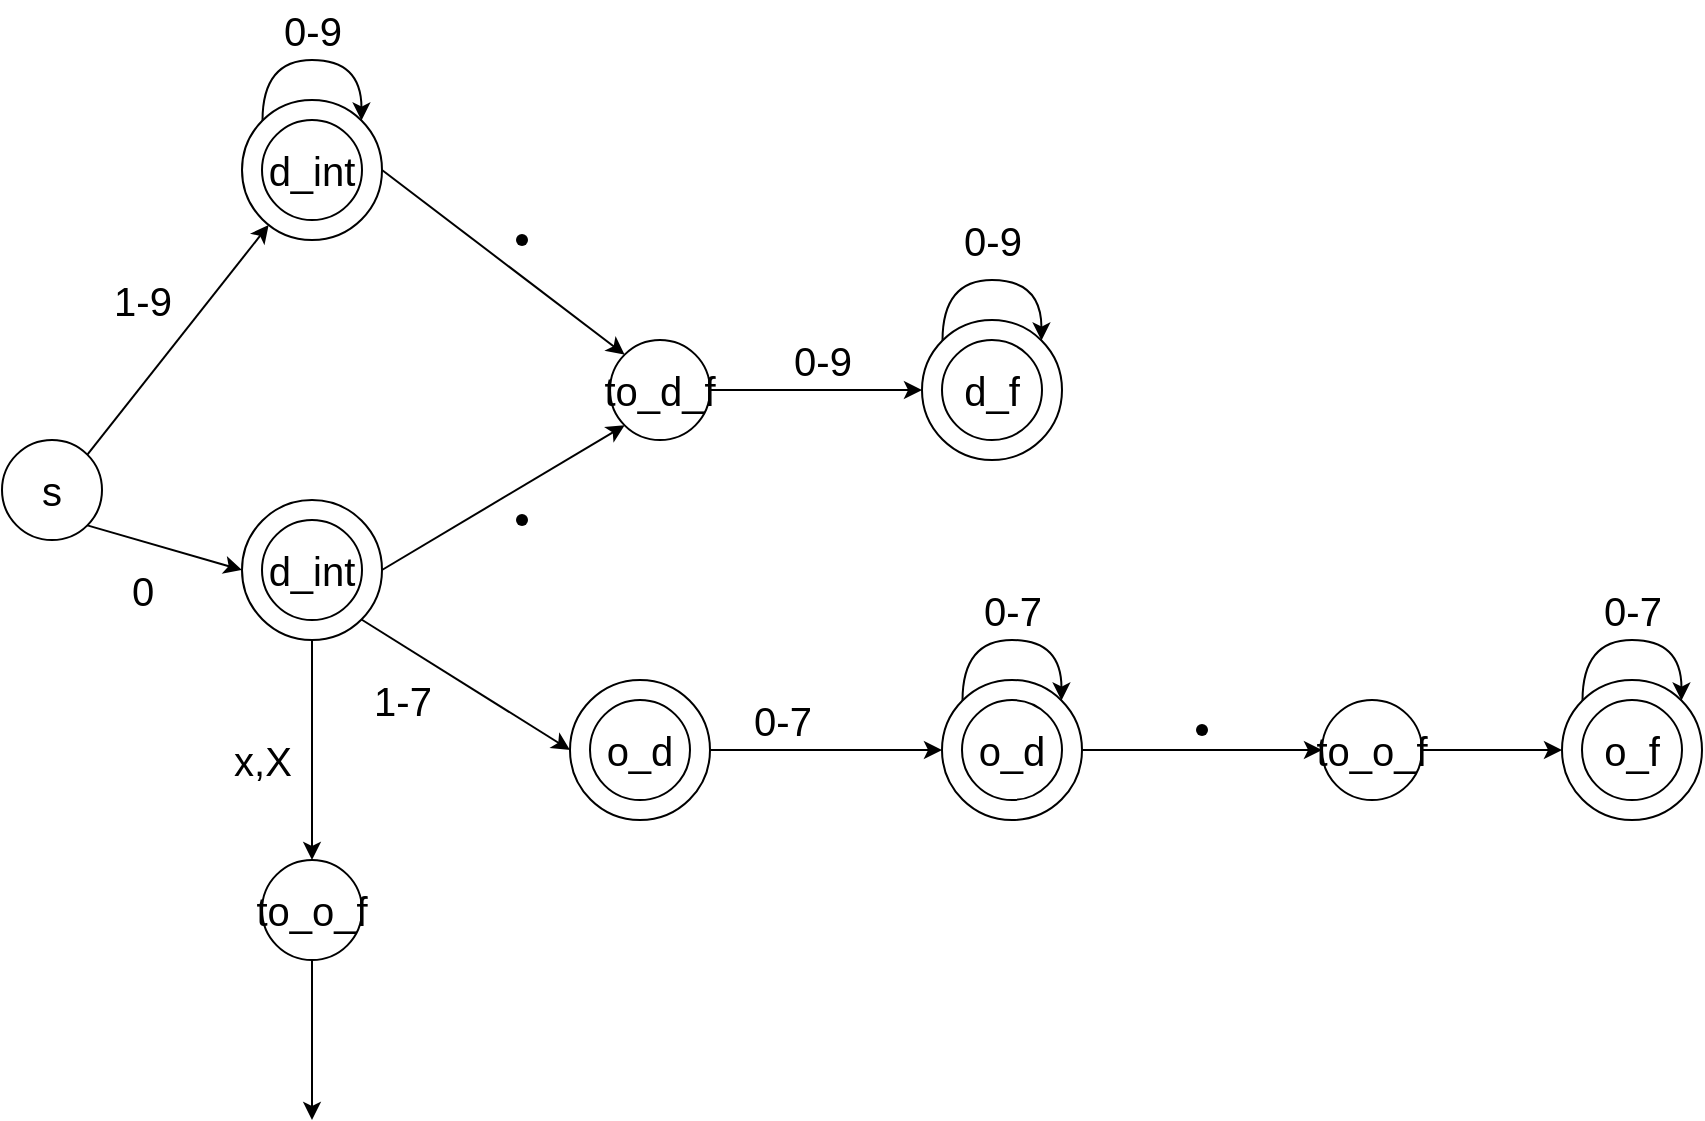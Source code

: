 <mxfile version="15.5.0" type="github">
  <diagram id="R9RIfxV9AmvsHmRMhJoc" name="Page-1">
    <mxGraphModel dx="1102" dy="614" grid="1" gridSize="10" guides="1" tooltips="1" connect="1" arrows="1" fold="1" page="1" pageScale="1" pageWidth="827" pageHeight="1169" math="0" shadow="0">
      <root>
        <mxCell id="0" />
        <mxCell id="1" parent="0" />
        <mxCell id="wgBA696czx0_unM-798S-16" style="edgeStyle=none;rounded=0;orthogonalLoop=1;jettySize=auto;html=1;exitX=1;exitY=0.5;exitDx=0;exitDy=0;entryX=0;entryY=0;entryDx=0;entryDy=0;fontSize=20;" edge="1" parent="1" source="wgBA696czx0_unM-798S-6" target="wgBA696czx0_unM-798S-3">
          <mxGeometry relative="1" as="geometry" />
        </mxCell>
        <mxCell id="wgBA696czx0_unM-798S-6" value="" style="ellipse;whiteSpace=wrap;html=1;aspect=fixed;fontSize=20;" vertex="1" parent="1">
          <mxGeometry x="180" y="110" width="70" height="70" as="geometry" />
        </mxCell>
        <mxCell id="wgBA696czx0_unM-798S-7" style="edgeStyle=none;rounded=0;orthogonalLoop=1;jettySize=auto;html=1;exitX=1;exitY=0;exitDx=0;exitDy=0;fontSize=20;" edge="1" parent="1" source="wgBA696czx0_unM-798S-1" target="wgBA696czx0_unM-798S-6">
          <mxGeometry relative="1" as="geometry" />
        </mxCell>
        <mxCell id="wgBA696czx0_unM-798S-14" style="rounded=0;orthogonalLoop=1;jettySize=auto;html=1;exitX=1;exitY=1;exitDx=0;exitDy=0;entryX=0;entryY=0.5;entryDx=0;entryDy=0;fontSize=20;" edge="1" parent="1" source="wgBA696czx0_unM-798S-1" target="wgBA696czx0_unM-798S-8">
          <mxGeometry relative="1" as="geometry" />
        </mxCell>
        <mxCell id="wgBA696czx0_unM-798S-1" value="s" style="ellipse;whiteSpace=wrap;html=1;aspect=fixed;fontSize=20;" vertex="1" parent="1">
          <mxGeometry x="60" y="280" width="50" height="50" as="geometry" />
        </mxCell>
        <mxCell id="wgBA696czx0_unM-798S-2" value="d_int" style="ellipse;whiteSpace=wrap;html=1;aspect=fixed;fontSize=20;" vertex="1" parent="1">
          <mxGeometry x="190" y="120" width="50" height="50" as="geometry" />
        </mxCell>
        <mxCell id="wgBA696czx0_unM-798S-20" style="edgeStyle=none;rounded=0;orthogonalLoop=1;jettySize=auto;html=1;exitX=1;exitY=0.5;exitDx=0;exitDy=0;fontSize=20;" edge="1" parent="1" source="wgBA696czx0_unM-798S-3">
          <mxGeometry relative="1" as="geometry">
            <mxPoint x="520" y="255" as="targetPoint" />
          </mxGeometry>
        </mxCell>
        <mxCell id="wgBA696czx0_unM-798S-3" value="to_d_f" style="ellipse;whiteSpace=wrap;html=1;aspect=fixed;fontSize=20;" vertex="1" parent="1">
          <mxGeometry x="364" y="230" width="50" height="50" as="geometry" />
        </mxCell>
        <mxCell id="wgBA696czx0_unM-798S-5" value="1-9" style="text;html=1;align=center;verticalAlign=middle;resizable=0;points=[];autosize=1;strokeColor=none;fillColor=none;fontSize=20;" vertex="1" parent="1">
          <mxGeometry x="110" y="195" width="40" height="30" as="geometry" />
        </mxCell>
        <mxCell id="wgBA696czx0_unM-798S-17" style="edgeStyle=none;rounded=0;orthogonalLoop=1;jettySize=auto;html=1;exitX=1;exitY=0.5;exitDx=0;exitDy=0;entryX=0;entryY=1;entryDx=0;entryDy=0;fontSize=20;" edge="1" parent="1" source="wgBA696czx0_unM-798S-8" target="wgBA696czx0_unM-798S-3">
          <mxGeometry relative="1" as="geometry" />
        </mxCell>
        <mxCell id="wgBA696czx0_unM-798S-30" style="rounded=0;orthogonalLoop=1;jettySize=auto;html=1;exitX=1;exitY=1;exitDx=0;exitDy=0;entryX=0;entryY=0.5;entryDx=0;entryDy=0;fontSize=20;" edge="1" parent="1" source="wgBA696czx0_unM-798S-8" target="wgBA696czx0_unM-798S-28">
          <mxGeometry relative="1" as="geometry" />
        </mxCell>
        <mxCell id="wgBA696czx0_unM-798S-49" style="edgeStyle=orthogonalEdgeStyle;curved=1;rounded=0;orthogonalLoop=1;jettySize=auto;html=1;exitX=0.5;exitY=1;exitDx=0;exitDy=0;fontSize=20;" edge="1" parent="1" source="wgBA696czx0_unM-798S-8">
          <mxGeometry relative="1" as="geometry">
            <mxPoint x="215" y="490" as="targetPoint" />
          </mxGeometry>
        </mxCell>
        <mxCell id="wgBA696czx0_unM-798S-8" value="" style="ellipse;whiteSpace=wrap;html=1;aspect=fixed;fontSize=20;" vertex="1" parent="1">
          <mxGeometry x="180" y="310" width="70" height="70" as="geometry" />
        </mxCell>
        <mxCell id="wgBA696czx0_unM-798S-9" value="d_int" style="ellipse;whiteSpace=wrap;html=1;aspect=fixed;fontSize=20;" vertex="1" parent="1">
          <mxGeometry x="190" y="320" width="50" height="50" as="geometry" />
        </mxCell>
        <mxCell id="wgBA696czx0_unM-798S-12" style="edgeStyle=orthogonalEdgeStyle;curved=1;rounded=0;orthogonalLoop=1;jettySize=auto;html=1;exitX=0;exitY=0;exitDx=0;exitDy=0;entryX=1;entryY=0;entryDx=0;entryDy=0;fontSize=20;" edge="1" parent="1" source="wgBA696czx0_unM-798S-6" target="wgBA696czx0_unM-798S-6">
          <mxGeometry relative="1" as="geometry">
            <Array as="points">
              <mxPoint x="190" y="90" />
              <mxPoint x="240" y="90" />
            </Array>
          </mxGeometry>
        </mxCell>
        <mxCell id="wgBA696czx0_unM-798S-13" value="0-9" style="text;html=1;align=center;verticalAlign=middle;resizable=0;points=[];autosize=1;strokeColor=none;fillColor=none;fontSize=20;" vertex="1" parent="1">
          <mxGeometry x="195" y="60" width="40" height="30" as="geometry" />
        </mxCell>
        <mxCell id="wgBA696czx0_unM-798S-15" value="0" style="text;html=1;align=center;verticalAlign=middle;resizable=0;points=[];autosize=1;strokeColor=none;fillColor=none;fontSize=20;" vertex="1" parent="1">
          <mxGeometry x="115" y="340" width="30" height="30" as="geometry" />
        </mxCell>
        <mxCell id="wgBA696czx0_unM-798S-18" value="" style="shape=waypoint;sketch=0;size=6;pointerEvents=1;points=[];fillColor=none;resizable=0;rotatable=0;perimeter=centerPerimeter;snapToPoint=1;fontSize=20;" vertex="1" parent="1">
          <mxGeometry x="300" y="160" width="40" height="40" as="geometry" />
        </mxCell>
        <mxCell id="wgBA696czx0_unM-798S-19" value="" style="shape=waypoint;sketch=0;size=6;pointerEvents=1;points=[];fillColor=none;resizable=0;rotatable=0;perimeter=centerPerimeter;snapToPoint=1;fontSize=20;" vertex="1" parent="1">
          <mxGeometry x="300" y="300" width="40" height="40" as="geometry" />
        </mxCell>
        <mxCell id="wgBA696czx0_unM-798S-21" value="" style="ellipse;whiteSpace=wrap;html=1;aspect=fixed;fontSize=20;" vertex="1" parent="1">
          <mxGeometry x="520" y="220" width="70" height="70" as="geometry" />
        </mxCell>
        <mxCell id="wgBA696czx0_unM-798S-22" value="d_f" style="ellipse;whiteSpace=wrap;html=1;aspect=fixed;fontSize=20;" vertex="1" parent="1">
          <mxGeometry x="530" y="230" width="50" height="50" as="geometry" />
        </mxCell>
        <mxCell id="wgBA696czx0_unM-798S-23" value="0-9" style="text;html=1;align=center;verticalAlign=middle;resizable=0;points=[];autosize=1;strokeColor=none;fillColor=none;fontSize=20;" vertex="1" parent="1">
          <mxGeometry x="450" y="225" width="40" height="30" as="geometry" />
        </mxCell>
        <mxCell id="wgBA696czx0_unM-798S-25" style="edgeStyle=orthogonalEdgeStyle;curved=1;rounded=0;orthogonalLoop=1;jettySize=auto;html=1;exitX=0;exitY=0;exitDx=0;exitDy=0;entryX=1;entryY=0;entryDx=0;entryDy=0;fontSize=20;" edge="1" parent="1" source="wgBA696czx0_unM-798S-21" target="wgBA696czx0_unM-798S-21">
          <mxGeometry relative="1" as="geometry">
            <Array as="points">
              <mxPoint x="530" y="200" />
              <mxPoint x="580" y="200" />
            </Array>
          </mxGeometry>
        </mxCell>
        <mxCell id="wgBA696czx0_unM-798S-26" value="0-9" style="text;html=1;align=center;verticalAlign=middle;resizable=0;points=[];autosize=1;strokeColor=none;fillColor=none;fontSize=20;" vertex="1" parent="1">
          <mxGeometry x="535" y="165" width="40" height="30" as="geometry" />
        </mxCell>
        <mxCell id="wgBA696czx0_unM-798S-37" style="edgeStyle=orthogonalEdgeStyle;curved=1;rounded=0;orthogonalLoop=1;jettySize=auto;html=1;exitX=1;exitY=0.5;exitDx=0;exitDy=0;entryX=0;entryY=0.5;entryDx=0;entryDy=0;fontSize=20;" edge="1" parent="1" source="wgBA696czx0_unM-798S-28" target="wgBA696czx0_unM-798S-35">
          <mxGeometry relative="1" as="geometry" />
        </mxCell>
        <mxCell id="wgBA696czx0_unM-798S-28" value="" style="ellipse;whiteSpace=wrap;html=1;aspect=fixed;fontSize=20;" vertex="1" parent="1">
          <mxGeometry x="344" y="400" width="70" height="70" as="geometry" />
        </mxCell>
        <mxCell id="wgBA696czx0_unM-798S-29" value="o_d" style="ellipse;whiteSpace=wrap;html=1;aspect=fixed;fontSize=20;" vertex="1" parent="1">
          <mxGeometry x="354" y="410" width="50" height="50" as="geometry" />
        </mxCell>
        <mxCell id="wgBA696czx0_unM-798S-31" value="1-7" style="text;html=1;align=center;verticalAlign=middle;resizable=0;points=[];autosize=1;strokeColor=none;fillColor=none;fontSize=20;" vertex="1" parent="1">
          <mxGeometry x="240" y="395" width="40" height="30" as="geometry" />
        </mxCell>
        <mxCell id="wgBA696czx0_unM-798S-42" style="edgeStyle=orthogonalEdgeStyle;curved=1;rounded=0;orthogonalLoop=1;jettySize=auto;html=1;exitX=1;exitY=0.5;exitDx=0;exitDy=0;entryX=0;entryY=0.5;entryDx=0;entryDy=0;fontSize=20;" edge="1" parent="1" source="wgBA696czx0_unM-798S-35" target="wgBA696czx0_unM-798S-41">
          <mxGeometry relative="1" as="geometry" />
        </mxCell>
        <mxCell id="wgBA696czx0_unM-798S-35" value="" style="ellipse;whiteSpace=wrap;html=1;aspect=fixed;fontSize=20;" vertex="1" parent="1">
          <mxGeometry x="530" y="400" width="70" height="70" as="geometry" />
        </mxCell>
        <mxCell id="wgBA696czx0_unM-798S-36" value="o_d" style="ellipse;whiteSpace=wrap;html=1;aspect=fixed;fontSize=20;" vertex="1" parent="1">
          <mxGeometry x="540" y="410" width="50" height="50" as="geometry" />
        </mxCell>
        <mxCell id="wgBA696czx0_unM-798S-38" value="0-7" style="text;html=1;align=center;verticalAlign=middle;resizable=0;points=[];autosize=1;strokeColor=none;fillColor=none;fontSize=20;" vertex="1" parent="1">
          <mxGeometry x="430" y="405" width="40" height="30" as="geometry" />
        </mxCell>
        <mxCell id="wgBA696czx0_unM-798S-39" style="edgeStyle=orthogonalEdgeStyle;curved=1;rounded=0;orthogonalLoop=1;jettySize=auto;html=1;exitX=0;exitY=0;exitDx=0;exitDy=0;entryX=1;entryY=0;entryDx=0;entryDy=0;fontSize=20;" edge="1" parent="1" source="wgBA696czx0_unM-798S-35" target="wgBA696czx0_unM-798S-35">
          <mxGeometry relative="1" as="geometry">
            <Array as="points">
              <mxPoint x="540" y="380" />
              <mxPoint x="590" y="380" />
            </Array>
          </mxGeometry>
        </mxCell>
        <mxCell id="wgBA696czx0_unM-798S-40" value="0-7" style="text;html=1;align=center;verticalAlign=middle;resizable=0;points=[];autosize=1;strokeColor=none;fillColor=none;fontSize=20;" vertex="1" parent="1">
          <mxGeometry x="545" y="350" width="40" height="30" as="geometry" />
        </mxCell>
        <mxCell id="wgBA696czx0_unM-798S-44" style="edgeStyle=orthogonalEdgeStyle;curved=1;rounded=0;orthogonalLoop=1;jettySize=auto;html=1;exitX=1;exitY=0.5;exitDx=0;exitDy=0;fontSize=20;" edge="1" parent="1" source="wgBA696czx0_unM-798S-41">
          <mxGeometry relative="1" as="geometry">
            <mxPoint x="840" y="435" as="targetPoint" />
          </mxGeometry>
        </mxCell>
        <mxCell id="wgBA696czx0_unM-798S-41" value="to_o_f" style="ellipse;whiteSpace=wrap;html=1;aspect=fixed;fontSize=20;" vertex="1" parent="1">
          <mxGeometry x="720" y="410" width="50" height="50" as="geometry" />
        </mxCell>
        <mxCell id="wgBA696czx0_unM-798S-43" value="" style="shape=waypoint;sketch=0;size=6;pointerEvents=1;points=[];fillColor=none;resizable=0;rotatable=0;perimeter=centerPerimeter;snapToPoint=1;fontSize=20;" vertex="1" parent="1">
          <mxGeometry x="640" y="405" width="40" height="40" as="geometry" />
        </mxCell>
        <mxCell id="wgBA696czx0_unM-798S-45" value="" style="ellipse;whiteSpace=wrap;html=1;aspect=fixed;fontSize=20;" vertex="1" parent="1">
          <mxGeometry x="840" y="400" width="70" height="70" as="geometry" />
        </mxCell>
        <mxCell id="wgBA696czx0_unM-798S-46" value="o_f" style="ellipse;whiteSpace=wrap;html=1;aspect=fixed;fontSize=20;" vertex="1" parent="1">
          <mxGeometry x="850" y="410" width="50" height="50" as="geometry" />
        </mxCell>
        <mxCell id="wgBA696czx0_unM-798S-47" style="edgeStyle=orthogonalEdgeStyle;curved=1;rounded=0;orthogonalLoop=1;jettySize=auto;html=1;exitX=0;exitY=0;exitDx=0;exitDy=0;entryX=1;entryY=0;entryDx=0;entryDy=0;fontSize=20;" edge="1" parent="1" source="wgBA696czx0_unM-798S-45" target="wgBA696czx0_unM-798S-45">
          <mxGeometry relative="1" as="geometry">
            <Array as="points">
              <mxPoint x="850" y="380" />
              <mxPoint x="900" y="380" />
            </Array>
          </mxGeometry>
        </mxCell>
        <mxCell id="wgBA696czx0_unM-798S-48" value="0-7" style="text;html=1;align=center;verticalAlign=middle;resizable=0;points=[];autosize=1;strokeColor=none;fillColor=none;fontSize=20;" vertex="1" parent="1">
          <mxGeometry x="855" y="350" width="40" height="30" as="geometry" />
        </mxCell>
        <mxCell id="wgBA696czx0_unM-798S-52" style="edgeStyle=orthogonalEdgeStyle;curved=1;rounded=0;orthogonalLoop=1;jettySize=auto;html=1;exitX=0.5;exitY=1;exitDx=0;exitDy=0;fontSize=20;" edge="1" parent="1" source="wgBA696czx0_unM-798S-50">
          <mxGeometry relative="1" as="geometry">
            <mxPoint x="215" y="620" as="targetPoint" />
          </mxGeometry>
        </mxCell>
        <mxCell id="wgBA696czx0_unM-798S-50" value="to_o_f" style="ellipse;whiteSpace=wrap;html=1;aspect=fixed;fontSize=20;" vertex="1" parent="1">
          <mxGeometry x="190" y="490" width="50" height="50" as="geometry" />
        </mxCell>
        <mxCell id="wgBA696czx0_unM-798S-51" value="x,X" style="text;html=1;align=center;verticalAlign=middle;resizable=0;points=[];autosize=1;strokeColor=none;fillColor=none;fontSize=20;" vertex="1" parent="1">
          <mxGeometry x="170" y="425" width="40" height="30" as="geometry" />
        </mxCell>
      </root>
    </mxGraphModel>
  </diagram>
</mxfile>
